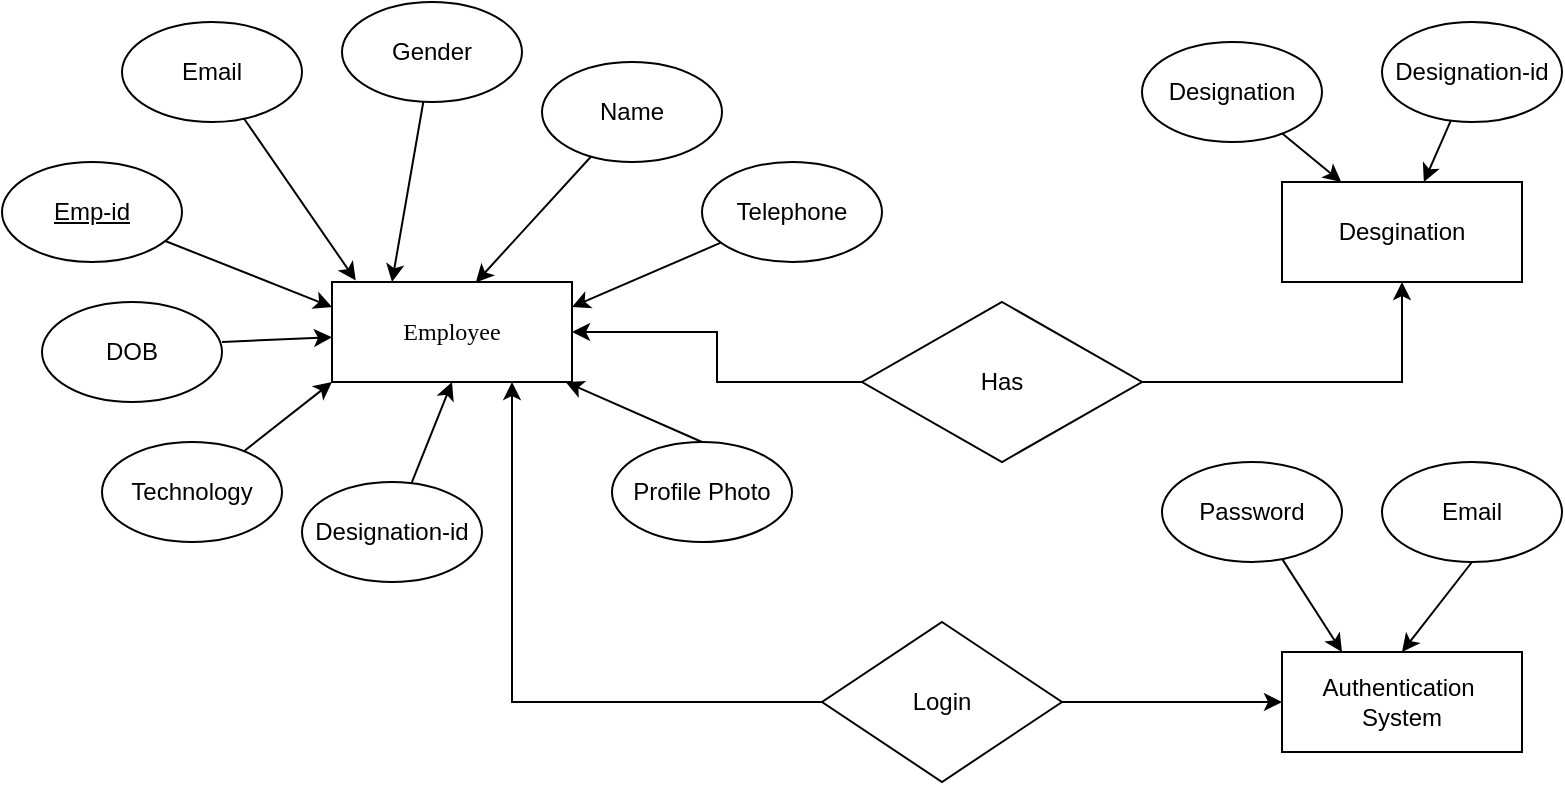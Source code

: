 <mxfile version="21.1.5" type="github">
  <diagram name="Page-1" id="DzhBtQnfyizC9U-nynQK">
    <mxGraphModel dx="1176" dy="474" grid="1" gridSize="10" guides="1" tooltips="1" connect="1" arrows="1" fold="1" page="1" pageScale="1" pageWidth="850" pageHeight="1100" math="0" shadow="0">
      <root>
        <mxCell id="0" />
        <mxCell id="1" parent="0" />
        <mxCell id="wdoHm66o2UgZTBNhhYWD-1" value="&lt;font style=&quot;font-size: 12px;&quot; face=&quot;Times New Roman&quot;&gt;Employee&lt;/font&gt;" style="rounded=0;whiteSpace=wrap;html=1;" vertex="1" parent="1">
          <mxGeometry x="175" y="150" width="120" height="50" as="geometry" />
        </mxCell>
        <mxCell id="wdoHm66o2UgZTBNhhYWD-2" value="Gender" style="ellipse;whiteSpace=wrap;html=1;" vertex="1" parent="1">
          <mxGeometry x="180" y="10" width="90" height="50" as="geometry" />
        </mxCell>
        <mxCell id="wdoHm66o2UgZTBNhhYWD-4" value="" style="endArrow=classic;html=1;rounded=0;entryX=0.25;entryY=0;entryDx=0;entryDy=0;" edge="1" parent="1" source="wdoHm66o2UgZTBNhhYWD-2" target="wdoHm66o2UgZTBNhhYWD-1">
          <mxGeometry width="50" height="50" relative="1" as="geometry">
            <mxPoint x="201.666" y="89.983" as="sourcePoint" />
            <mxPoint x="545" y="240" as="targetPoint" />
          </mxGeometry>
        </mxCell>
        <mxCell id="wdoHm66o2UgZTBNhhYWD-5" value="Name" style="ellipse;whiteSpace=wrap;html=1;" vertex="1" parent="1">
          <mxGeometry x="280" y="40" width="90" height="50" as="geometry" />
        </mxCell>
        <mxCell id="wdoHm66o2UgZTBNhhYWD-6" value="Telephone" style="ellipse;whiteSpace=wrap;html=1;" vertex="1" parent="1">
          <mxGeometry x="360" y="90" width="90" height="50" as="geometry" />
        </mxCell>
        <mxCell id="wdoHm66o2UgZTBNhhYWD-7" value="Profile Photo" style="ellipse;whiteSpace=wrap;html=1;" vertex="1" parent="1">
          <mxGeometry x="315" y="230" width="90" height="50" as="geometry" />
        </mxCell>
        <mxCell id="wdoHm66o2UgZTBNhhYWD-8" value="Designation-id" style="ellipse;whiteSpace=wrap;html=1;" vertex="1" parent="1">
          <mxGeometry x="160" y="250" width="90" height="50" as="geometry" />
        </mxCell>
        <mxCell id="wdoHm66o2UgZTBNhhYWD-9" value="DOB" style="ellipse;whiteSpace=wrap;html=1;" vertex="1" parent="1">
          <mxGeometry x="30" y="160" width="90" height="50" as="geometry" />
        </mxCell>
        <mxCell id="wdoHm66o2UgZTBNhhYWD-10" value="Technology" style="ellipse;whiteSpace=wrap;html=1;" vertex="1" parent="1">
          <mxGeometry x="60" y="230" width="90" height="50" as="geometry" />
        </mxCell>
        <mxCell id="wdoHm66o2UgZTBNhhYWD-11" value="Email" style="ellipse;whiteSpace=wrap;html=1;" vertex="1" parent="1">
          <mxGeometry x="70" y="20" width="90" height="50" as="geometry" />
        </mxCell>
        <mxCell id="wdoHm66o2UgZTBNhhYWD-12" value="" style="endArrow=classic;html=1;rounded=0;entryX=0.099;entryY=-0.015;entryDx=0;entryDy=0;entryPerimeter=0;" edge="1" parent="1" source="wdoHm66o2UgZTBNhhYWD-11" target="wdoHm66o2UgZTBNhhYWD-1">
          <mxGeometry width="50" height="50" relative="1" as="geometry">
            <mxPoint x="113" y="111" as="sourcePoint" />
            <mxPoint x="450" y="220" as="targetPoint" />
          </mxGeometry>
        </mxCell>
        <mxCell id="wdoHm66o2UgZTBNhhYWD-13" value="" style="endArrow=classic;html=1;rounded=0;" edge="1" parent="1" target="wdoHm66o2UgZTBNhhYWD-1">
          <mxGeometry width="50" height="50" relative="1" as="geometry">
            <mxPoint x="120" y="180" as="sourcePoint" />
            <mxPoint x="185" y="150" as="targetPoint" />
          </mxGeometry>
        </mxCell>
        <mxCell id="wdoHm66o2UgZTBNhhYWD-15" value="" style="endArrow=classic;html=1;rounded=0;entryX=0;entryY=1;entryDx=0;entryDy=0;" edge="1" parent="1" source="wdoHm66o2UgZTBNhhYWD-10" target="wdoHm66o2UgZTBNhhYWD-1">
          <mxGeometry width="50" height="50" relative="1" as="geometry">
            <mxPoint x="135" y="169" as="sourcePoint" />
            <mxPoint x="183" y="173" as="targetPoint" />
          </mxGeometry>
        </mxCell>
        <mxCell id="wdoHm66o2UgZTBNhhYWD-16" value="" style="endArrow=classic;html=1;rounded=0;entryX=0.5;entryY=1;entryDx=0;entryDy=0;" edge="1" parent="1" source="wdoHm66o2UgZTBNhhYWD-8" target="wdoHm66o2UgZTBNhhYWD-1">
          <mxGeometry width="50" height="50" relative="1" as="geometry">
            <mxPoint x="145" y="179" as="sourcePoint" />
            <mxPoint x="193" y="183" as="targetPoint" />
          </mxGeometry>
        </mxCell>
        <mxCell id="wdoHm66o2UgZTBNhhYWD-17" value="" style="endArrow=classic;html=1;rounded=0;entryX=0.599;entryY=0.006;entryDx=0;entryDy=0;entryPerimeter=0;" edge="1" parent="1" source="wdoHm66o2UgZTBNhhYWD-5" target="wdoHm66o2UgZTBNhhYWD-1">
          <mxGeometry width="50" height="50" relative="1" as="geometry">
            <mxPoint x="222" y="100" as="sourcePoint" />
            <mxPoint x="215" y="150" as="targetPoint" />
          </mxGeometry>
        </mxCell>
        <mxCell id="wdoHm66o2UgZTBNhhYWD-18" value="" style="endArrow=classic;html=1;rounded=0;entryX=1;entryY=0.25;entryDx=0;entryDy=0;" edge="1" parent="1" source="wdoHm66o2UgZTBNhhYWD-6" target="wdoHm66o2UgZTBNhhYWD-1">
          <mxGeometry width="50" height="50" relative="1" as="geometry">
            <mxPoint x="340" y="140" as="sourcePoint" />
            <mxPoint x="225" y="160" as="targetPoint" />
          </mxGeometry>
        </mxCell>
        <mxCell id="wdoHm66o2UgZTBNhhYWD-19" value="" style="endArrow=classic;html=1;rounded=0;exitX=0.5;exitY=0;exitDx=0;exitDy=0;" edge="1" parent="1" source="wdoHm66o2UgZTBNhhYWD-7" target="wdoHm66o2UgZTBNhhYWD-1">
          <mxGeometry width="50" height="50" relative="1" as="geometry">
            <mxPoint x="242" y="120" as="sourcePoint" />
            <mxPoint x="300" y="170" as="targetPoint" />
          </mxGeometry>
        </mxCell>
        <mxCell id="wdoHm66o2UgZTBNhhYWD-23" style="edgeStyle=orthogonalEdgeStyle;rounded=0;orthogonalLoop=1;jettySize=auto;html=1;entryX=1;entryY=0.5;entryDx=0;entryDy=0;" edge="1" parent="1" source="wdoHm66o2UgZTBNhhYWD-21" target="wdoHm66o2UgZTBNhhYWD-1">
          <mxGeometry relative="1" as="geometry" />
        </mxCell>
        <mxCell id="wdoHm66o2UgZTBNhhYWD-27" style="edgeStyle=orthogonalEdgeStyle;rounded=0;orthogonalLoop=1;jettySize=auto;html=1;" edge="1" parent="1" source="wdoHm66o2UgZTBNhhYWD-21" target="wdoHm66o2UgZTBNhhYWD-24">
          <mxGeometry relative="1" as="geometry" />
        </mxCell>
        <mxCell id="wdoHm66o2UgZTBNhhYWD-21" value="Has" style="rhombus;whiteSpace=wrap;html=1;" vertex="1" parent="1">
          <mxGeometry x="440" y="160" width="140" height="80" as="geometry" />
        </mxCell>
        <mxCell id="wdoHm66o2UgZTBNhhYWD-24" value="Desgination" style="rounded=0;whiteSpace=wrap;html=1;" vertex="1" parent="1">
          <mxGeometry x="650" y="100" width="120" height="50" as="geometry" />
        </mxCell>
        <mxCell id="wdoHm66o2UgZTBNhhYWD-25" value="&lt;u&gt;Emp-id&lt;/u&gt;" style="ellipse;whiteSpace=wrap;html=1;" vertex="1" parent="1">
          <mxGeometry x="10" y="90" width="90" height="50" as="geometry" />
        </mxCell>
        <mxCell id="wdoHm66o2UgZTBNhhYWD-26" value="" style="endArrow=classic;html=1;rounded=0;entryX=0;entryY=0.25;entryDx=0;entryDy=0;" edge="1" parent="1" source="wdoHm66o2UgZTBNhhYWD-25" target="wdoHm66o2UgZTBNhhYWD-1">
          <mxGeometry width="50" height="50" relative="1" as="geometry">
            <mxPoint x="141" y="88" as="sourcePoint" />
            <mxPoint x="140" y="140" as="targetPoint" />
          </mxGeometry>
        </mxCell>
        <mxCell id="wdoHm66o2UgZTBNhhYWD-28" value="Designation-id" style="ellipse;whiteSpace=wrap;html=1;" vertex="1" parent="1">
          <mxGeometry x="700" y="20" width="90" height="50" as="geometry" />
        </mxCell>
        <mxCell id="wdoHm66o2UgZTBNhhYWD-29" value="Designation" style="ellipse;whiteSpace=wrap;html=1;" vertex="1" parent="1">
          <mxGeometry x="580" y="30" width="90" height="50" as="geometry" />
        </mxCell>
        <mxCell id="wdoHm66o2UgZTBNhhYWD-30" value="" style="endArrow=classic;html=1;rounded=0;" edge="1" parent="1" source="wdoHm66o2UgZTBNhhYWD-29" target="wdoHm66o2UgZTBNhhYWD-24">
          <mxGeometry width="50" height="50" relative="1" as="geometry">
            <mxPoint x="400" y="270" as="sourcePoint" />
            <mxPoint x="450" y="220" as="targetPoint" />
          </mxGeometry>
        </mxCell>
        <mxCell id="wdoHm66o2UgZTBNhhYWD-31" value="" style="endArrow=classic;html=1;rounded=0;" edge="1" parent="1" source="wdoHm66o2UgZTBNhhYWD-28" target="wdoHm66o2UgZTBNhhYWD-24">
          <mxGeometry width="50" height="50" relative="1" as="geometry">
            <mxPoint x="629" y="391" as="sourcePoint" />
            <mxPoint x="655" y="350" as="targetPoint" />
          </mxGeometry>
        </mxCell>
        <mxCell id="wdoHm66o2UgZTBNhhYWD-34" style="edgeStyle=orthogonalEdgeStyle;rounded=0;orthogonalLoop=1;jettySize=auto;html=1;entryX=0.75;entryY=1;entryDx=0;entryDy=0;" edge="1" parent="1" source="wdoHm66o2UgZTBNhhYWD-32" target="wdoHm66o2UgZTBNhhYWD-1">
          <mxGeometry relative="1" as="geometry" />
        </mxCell>
        <mxCell id="wdoHm66o2UgZTBNhhYWD-37" value="" style="edgeStyle=orthogonalEdgeStyle;rounded=0;orthogonalLoop=1;jettySize=auto;html=1;" edge="1" parent="1" source="wdoHm66o2UgZTBNhhYWD-32" target="wdoHm66o2UgZTBNhhYWD-35">
          <mxGeometry relative="1" as="geometry" />
        </mxCell>
        <mxCell id="wdoHm66o2UgZTBNhhYWD-32" value="Login" style="rhombus;whiteSpace=wrap;html=1;" vertex="1" parent="1">
          <mxGeometry x="420" y="320" width="120" height="80" as="geometry" />
        </mxCell>
        <mxCell id="wdoHm66o2UgZTBNhhYWD-35" value="Authentication&amp;nbsp;&lt;br&gt;System" style="rounded=0;whiteSpace=wrap;html=1;" vertex="1" parent="1">
          <mxGeometry x="650" y="335" width="120" height="50" as="geometry" />
        </mxCell>
        <mxCell id="wdoHm66o2UgZTBNhhYWD-38" value="Email" style="ellipse;whiteSpace=wrap;html=1;" vertex="1" parent="1">
          <mxGeometry x="700" y="240" width="90" height="50" as="geometry" />
        </mxCell>
        <mxCell id="wdoHm66o2UgZTBNhhYWD-39" value="Password" style="ellipse;whiteSpace=wrap;html=1;" vertex="1" parent="1">
          <mxGeometry x="590" y="240" width="90" height="50" as="geometry" />
        </mxCell>
        <mxCell id="wdoHm66o2UgZTBNhhYWD-40" value="" style="endArrow=classic;html=1;rounded=0;entryX=0.25;entryY=0;entryDx=0;entryDy=0;" edge="1" parent="1" source="wdoHm66o2UgZTBNhhYWD-39" target="wdoHm66o2UgZTBNhhYWD-35">
          <mxGeometry width="50" height="50" relative="1" as="geometry">
            <mxPoint x="400" y="270" as="sourcePoint" />
            <mxPoint x="450" y="220" as="targetPoint" />
          </mxGeometry>
        </mxCell>
        <mxCell id="wdoHm66o2UgZTBNhhYWD-41" value="" style="endArrow=classic;html=1;rounded=0;entryX=0.5;entryY=0;entryDx=0;entryDy=0;exitX=0.5;exitY=1;exitDx=0;exitDy=0;" edge="1" parent="1" source="wdoHm66o2UgZTBNhhYWD-38" target="wdoHm66o2UgZTBNhhYWD-35">
          <mxGeometry width="50" height="50" relative="1" as="geometry">
            <mxPoint x="660" y="299" as="sourcePoint" />
            <mxPoint x="690" y="345" as="targetPoint" />
          </mxGeometry>
        </mxCell>
      </root>
    </mxGraphModel>
  </diagram>
</mxfile>
